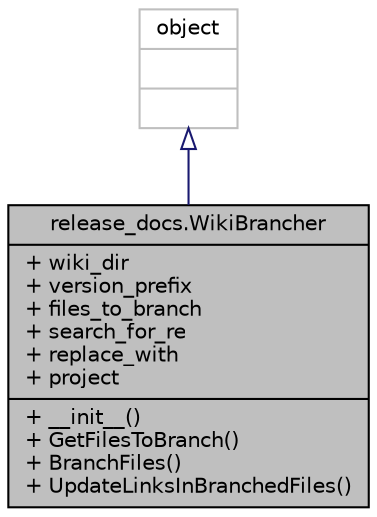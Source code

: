 digraph "release_docs.WikiBrancher"
{
  edge [fontname="Helvetica",fontsize="10",labelfontname="Helvetica",labelfontsize="10"];
  node [fontname="Helvetica",fontsize="10",shape=record];
  Node2 [label="{release_docs.WikiBrancher\n|+ wiki_dir\l+ version_prefix\l+ files_to_branch\l+ search_for_re\l+ replace_with\l+ project\l|+ __init__()\l+ GetFilesToBranch()\l+ BranchFiles()\l+ UpdateLinksInBranchedFiles()\l}",height=0.2,width=0.4,color="black", fillcolor="grey75", style="filled", fontcolor="black"];
  Node3 -> Node2 [dir="back",color="midnightblue",fontsize="10",style="solid",arrowtail="onormal",fontname="Helvetica"];
  Node3 [label="{object\n||}",height=0.2,width=0.4,color="grey75", fillcolor="white", style="filled"];
}

